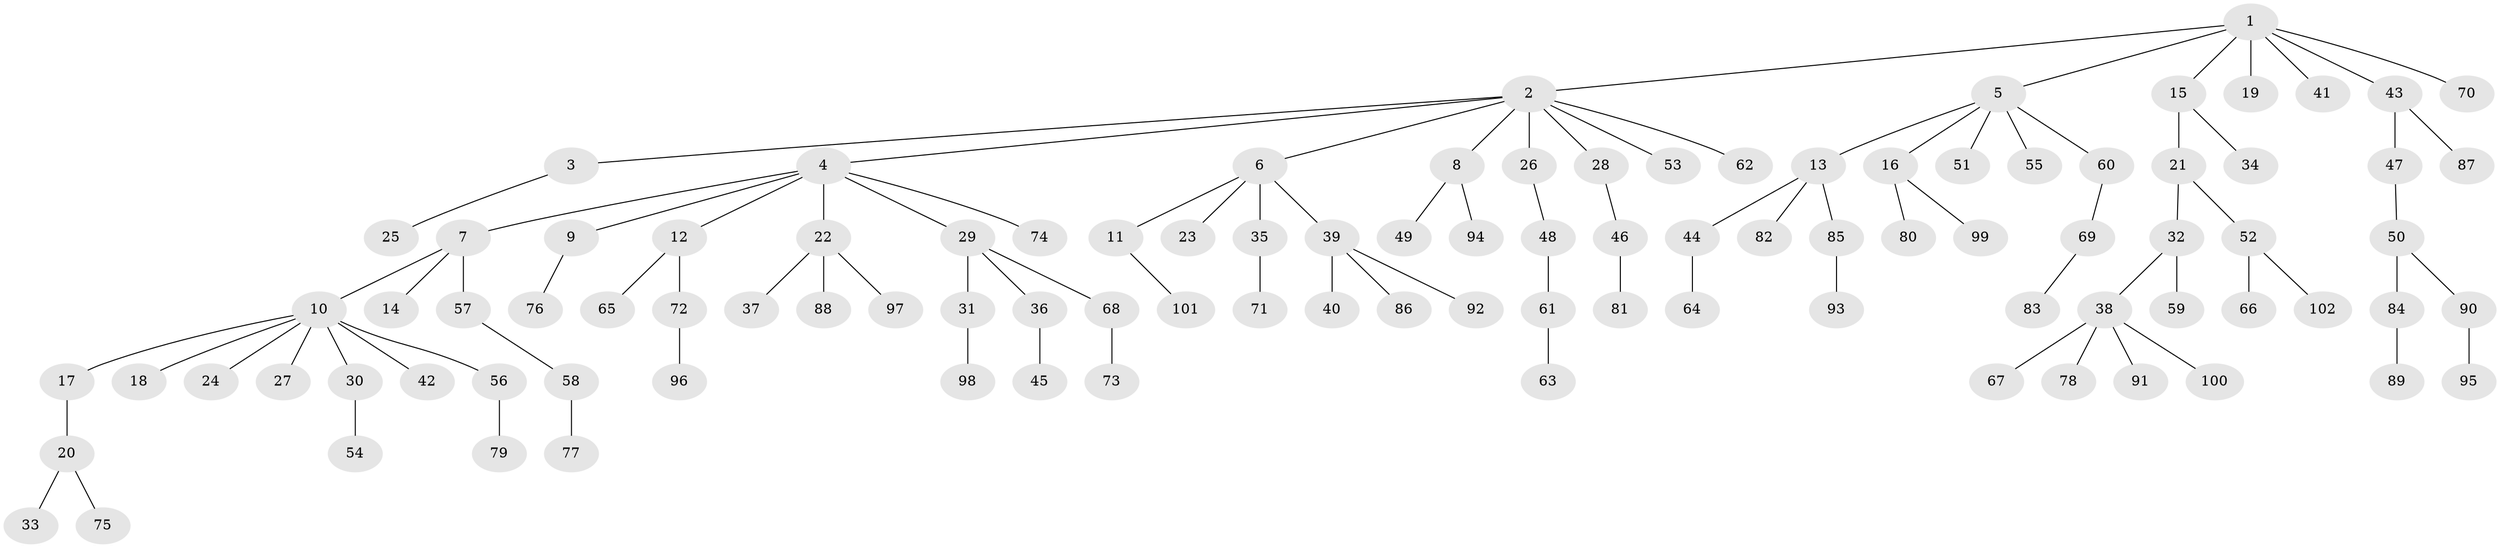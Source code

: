 // Generated by graph-tools (version 1.1) at 2025/15/03/09/25 04:15:32]
// undirected, 102 vertices, 101 edges
graph export_dot {
graph [start="1"]
  node [color=gray90,style=filled];
  1;
  2;
  3;
  4;
  5;
  6;
  7;
  8;
  9;
  10;
  11;
  12;
  13;
  14;
  15;
  16;
  17;
  18;
  19;
  20;
  21;
  22;
  23;
  24;
  25;
  26;
  27;
  28;
  29;
  30;
  31;
  32;
  33;
  34;
  35;
  36;
  37;
  38;
  39;
  40;
  41;
  42;
  43;
  44;
  45;
  46;
  47;
  48;
  49;
  50;
  51;
  52;
  53;
  54;
  55;
  56;
  57;
  58;
  59;
  60;
  61;
  62;
  63;
  64;
  65;
  66;
  67;
  68;
  69;
  70;
  71;
  72;
  73;
  74;
  75;
  76;
  77;
  78;
  79;
  80;
  81;
  82;
  83;
  84;
  85;
  86;
  87;
  88;
  89;
  90;
  91;
  92;
  93;
  94;
  95;
  96;
  97;
  98;
  99;
  100;
  101;
  102;
  1 -- 2;
  1 -- 5;
  1 -- 15;
  1 -- 19;
  1 -- 41;
  1 -- 43;
  1 -- 70;
  2 -- 3;
  2 -- 4;
  2 -- 6;
  2 -- 8;
  2 -- 26;
  2 -- 28;
  2 -- 53;
  2 -- 62;
  3 -- 25;
  4 -- 7;
  4 -- 9;
  4 -- 12;
  4 -- 22;
  4 -- 29;
  4 -- 74;
  5 -- 13;
  5 -- 16;
  5 -- 51;
  5 -- 55;
  5 -- 60;
  6 -- 11;
  6 -- 23;
  6 -- 35;
  6 -- 39;
  7 -- 10;
  7 -- 14;
  7 -- 57;
  8 -- 49;
  8 -- 94;
  9 -- 76;
  10 -- 17;
  10 -- 18;
  10 -- 24;
  10 -- 27;
  10 -- 30;
  10 -- 42;
  10 -- 56;
  11 -- 101;
  12 -- 65;
  12 -- 72;
  13 -- 44;
  13 -- 82;
  13 -- 85;
  15 -- 21;
  15 -- 34;
  16 -- 80;
  16 -- 99;
  17 -- 20;
  20 -- 33;
  20 -- 75;
  21 -- 32;
  21 -- 52;
  22 -- 37;
  22 -- 88;
  22 -- 97;
  26 -- 48;
  28 -- 46;
  29 -- 31;
  29 -- 36;
  29 -- 68;
  30 -- 54;
  31 -- 98;
  32 -- 38;
  32 -- 59;
  35 -- 71;
  36 -- 45;
  38 -- 67;
  38 -- 78;
  38 -- 91;
  38 -- 100;
  39 -- 40;
  39 -- 86;
  39 -- 92;
  43 -- 47;
  43 -- 87;
  44 -- 64;
  46 -- 81;
  47 -- 50;
  48 -- 61;
  50 -- 84;
  50 -- 90;
  52 -- 66;
  52 -- 102;
  56 -- 79;
  57 -- 58;
  58 -- 77;
  60 -- 69;
  61 -- 63;
  68 -- 73;
  69 -- 83;
  72 -- 96;
  84 -- 89;
  85 -- 93;
  90 -- 95;
}
